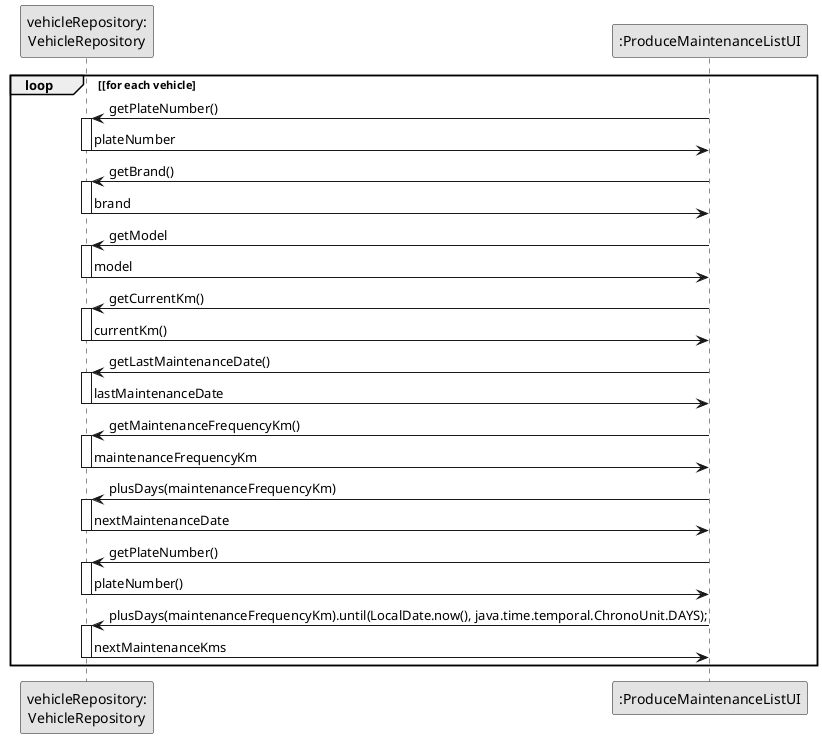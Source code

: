@startuml
skinparam monochrome true
skinparam packageStyle rectangle
skinparam shadowing false

participant "vehicleRepository:\nVehicleRepository" as VR
participant ":ProduceMaintenanceListUI" as UI

            loop [for each vehicle
             UI -> VR: getPlateNumber()
             activate VR

             VR -> UI: plateNumber
             deactivate VR

             UI -> VR: getBrand()
                         activate VR

                         VR -> UI: brand
                         deactivate VR

             UI -> VR: getModel
                         activate VR

                         VR -> UI: model
                         deactivate VR


             UI -> VR: getCurrentKm()
                         activate VR

                         VR -> UI: currentKm()
                         deactivate VR

             UI -> VR: getLastMaintenanceDate()
                         activate VR

                         VR -> UI: lastMaintenanceDate
                         deactivate VR

             UI -> VR: getMaintenanceFrequencyKm()
                         activate VR

                         VR -> UI: maintenanceFrequencyKm
                         deactivate VR

             UI -> VR: plusDays(maintenanceFrequencyKm)
                         activate VR

                         VR -> UI: nextMaintenanceDate
                         deactivate VR

             UI -> VR: getPlateNumber()
                         activate VR

                         VR -> UI: plateNumber()
                         deactivate VR


             UI -> VR: plusDays(maintenanceFrequencyKm).until(LocalDate.now(), java.time.temporal.ChronoUnit.DAYS);
                         activate VR

                         VR -> UI: nextMaintenanceKms
                         deactivate VR

             end


@enduml